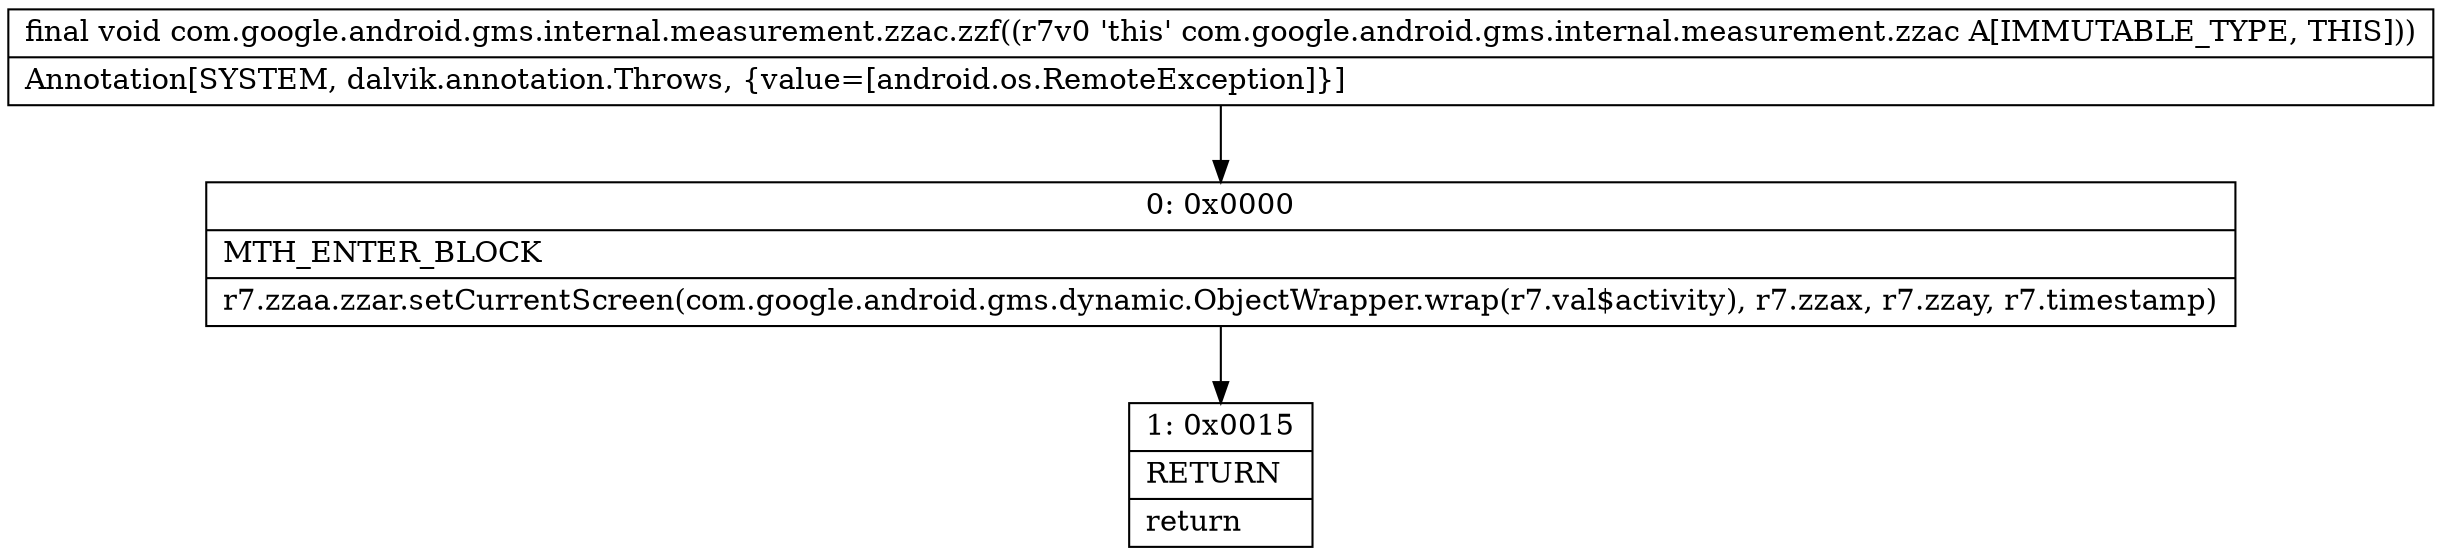 digraph "CFG forcom.google.android.gms.internal.measurement.zzac.zzf()V" {
Node_0 [shape=record,label="{0\:\ 0x0000|MTH_ENTER_BLOCK\l|r7.zzaa.zzar.setCurrentScreen(com.google.android.gms.dynamic.ObjectWrapper.wrap(r7.val$activity), r7.zzax, r7.zzay, r7.timestamp)\l}"];
Node_1 [shape=record,label="{1\:\ 0x0015|RETURN\l|return\l}"];
MethodNode[shape=record,label="{final void com.google.android.gms.internal.measurement.zzac.zzf((r7v0 'this' com.google.android.gms.internal.measurement.zzac A[IMMUTABLE_TYPE, THIS]))  | Annotation[SYSTEM, dalvik.annotation.Throws, \{value=[android.os.RemoteException]\}]\l}"];
MethodNode -> Node_0;
Node_0 -> Node_1;
}

